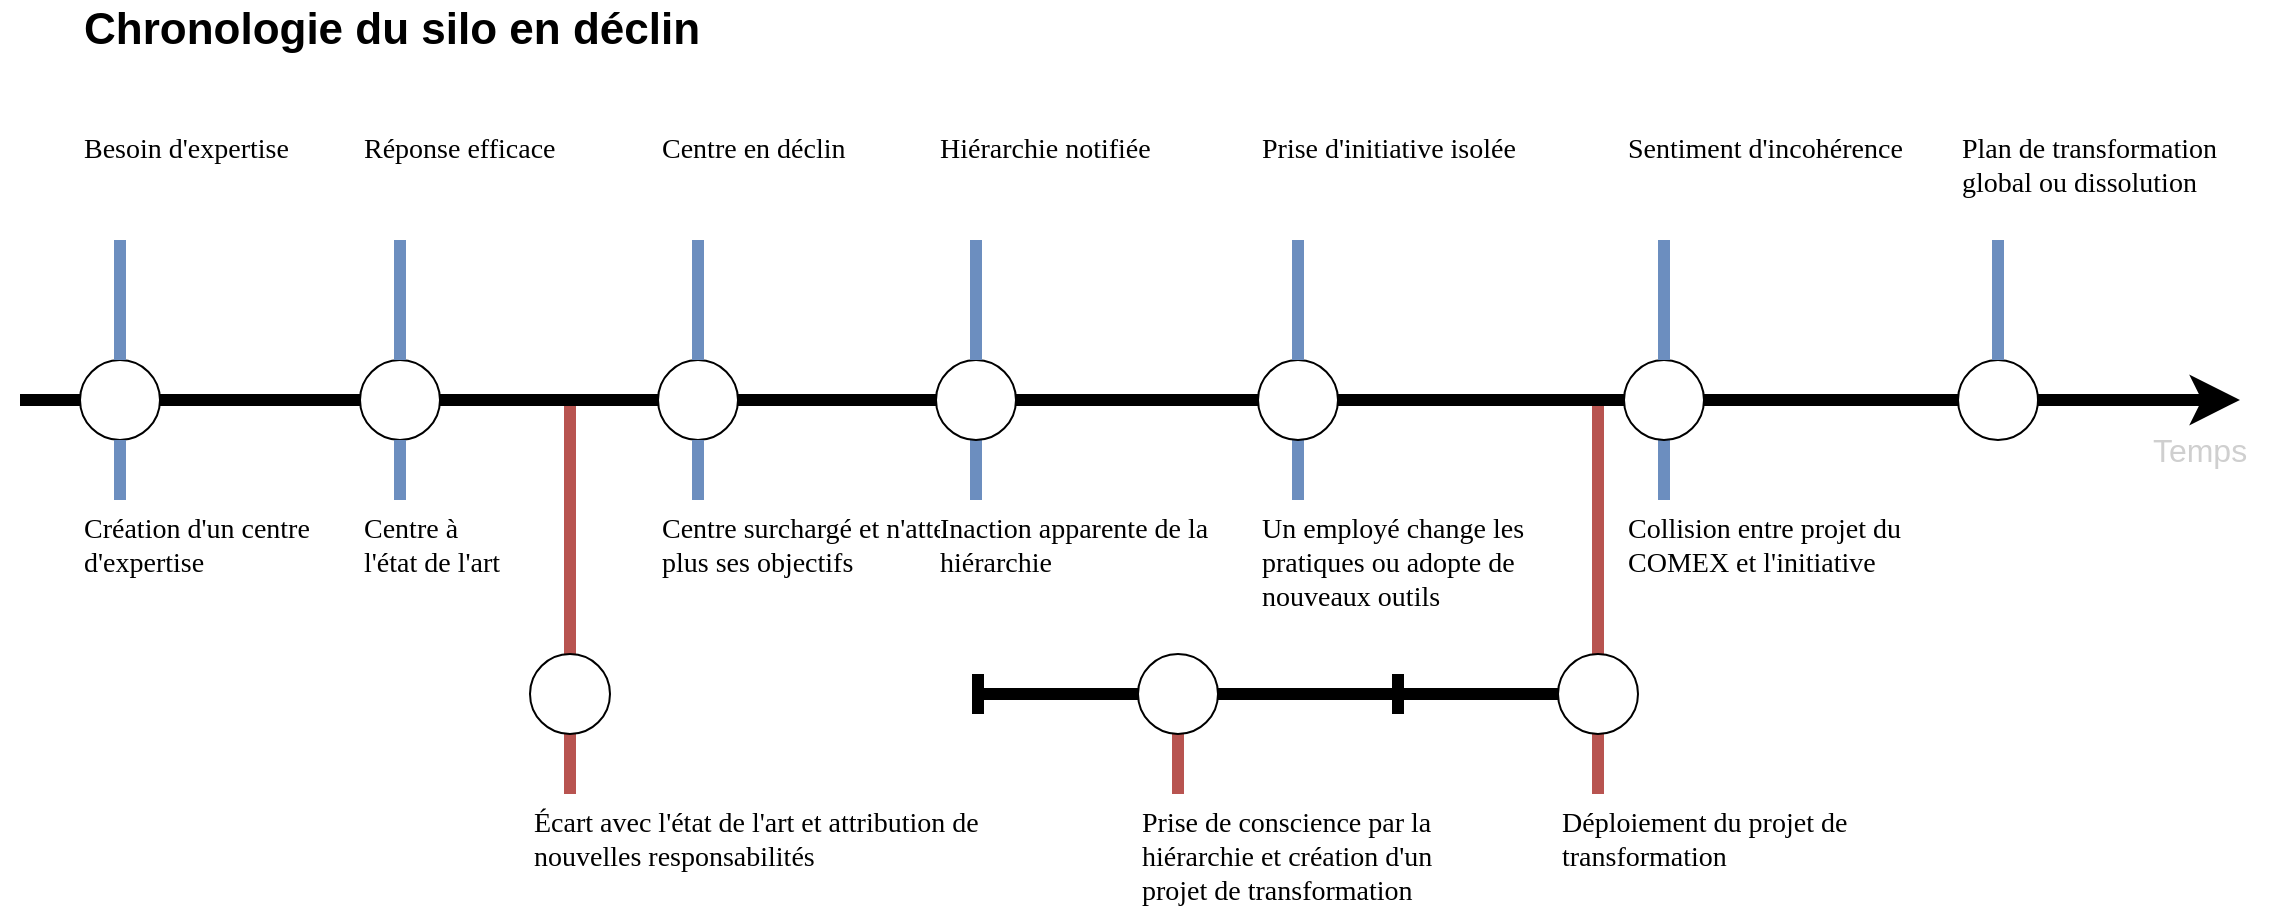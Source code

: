 <mxfile version="20.8.10" type="device"><diagram name="Page-1" id="RVgzOYWNce1n5C-JJvBz"><mxGraphModel dx="2307" dy="934" grid="1" gridSize="10" guides="1" tooltips="1" connect="1" arrows="1" fold="1" page="1" pageScale="1" pageWidth="827" pageHeight="1169" math="0" shadow="0"><root><mxCell id="0"/><mxCell id="1" parent="0"/><mxCell id="PEO4V5xSmE_ydl-sEIQ_-83" value="" style="group" parent="1" vertex="1" connectable="0"><mxGeometry x="749" y="307" width="170" height="250" as="geometry"/></mxCell><mxCell id="PEO4V5xSmE_ydl-sEIQ_-69" value="" style="endArrow=none;html=1;rounded=0;strokeWidth=6;fontSize=22;exitX=0.5;exitY=0;exitDx=0;exitDy=0;fillColor=#f8cecc;strokeColor=#b85450;" parent="PEO4V5xSmE_ydl-sEIQ_-83" source="PEO4V5xSmE_ydl-sEIQ_-68" edge="1"><mxGeometry width="50" height="50" relative="1" as="geometry"><mxPoint x="120" y="40" as="sourcePoint"/><mxPoint x="20" as="targetPoint"/></mxGeometry></mxCell><mxCell id="PEO4V5xSmE_ydl-sEIQ_-66" value="Déploiement du projet de transformation" style="text;html=1;strokeColor=none;fillColor=none;align=left;verticalAlign=top;whiteSpace=wrap;rounded=0;fontSize=14;fontFamily=Tahoma;container=0;" parent="PEO4V5xSmE_ydl-sEIQ_-83" vertex="1"><mxGeometry y="200" width="170" height="50" as="geometry"/></mxCell><mxCell id="PEO4V5xSmE_ydl-sEIQ_-67" value="" style="endArrow=none;html=1;rounded=0;strokeWidth=6;fontSize=22;fillColor=#f8cecc;strokeColor=#b85450;" parent="PEO4V5xSmE_ydl-sEIQ_-83" edge="1"><mxGeometry width="50" height="50" relative="1" as="geometry"><mxPoint x="20" y="200" as="sourcePoint"/><mxPoint x="20" y="170" as="targetPoint"/></mxGeometry></mxCell><mxCell id="PEO4V5xSmE_ydl-sEIQ_-68" value="" style="ellipse;whiteSpace=wrap;html=1;aspect=fixed;fontSize=22;" parent="PEO4V5xSmE_ydl-sEIQ_-83" vertex="1"><mxGeometry y="130" width="40" height="40" as="geometry"/></mxCell><mxCell id="PEO4V5xSmE_ydl-sEIQ_-101" value="" style="shape=crossbar;whiteSpace=wrap;html=1;rounded=1;labelBackgroundColor=default;fontFamily=Tahoma;fontSize=14;fontColor=#4F4F4F;strokeWidth=6;" parent="1" vertex="1"><mxGeometry x="459" y="447" width="210" height="20" as="geometry"/></mxCell><mxCell id="PEO4V5xSmE_ydl-sEIQ_-84" value="" style="group" parent="1" vertex="1" connectable="0"><mxGeometry x="235" y="307" width="250" height="250" as="geometry"/></mxCell><mxCell id="PEO4V5xSmE_ydl-sEIQ_-88" value="" style="endArrow=none;html=1;rounded=0;strokeWidth=6;fontSize=22;exitX=0.5;exitY=0;exitDx=0;exitDy=0;fillColor=#f8cecc;strokeColor=#b85450;" parent="PEO4V5xSmE_ydl-sEIQ_-84" source="PEO4V5xSmE_ydl-sEIQ_-87" edge="1"><mxGeometry width="50" height="50" relative="1" as="geometry"><mxPoint x="120" y="40" as="sourcePoint"/><mxPoint x="20" as="targetPoint"/></mxGeometry></mxCell><mxCell id="PEO4V5xSmE_ydl-sEIQ_-85" value="Écart avec l'état de l'art et attribution de nouvelles responsabilités" style="text;html=1;strokeColor=none;fillColor=none;align=left;verticalAlign=top;whiteSpace=wrap;rounded=0;fontSize=14;fontFamily=Tahoma;container=0;" parent="PEO4V5xSmE_ydl-sEIQ_-84" vertex="1"><mxGeometry y="200" width="250" height="50" as="geometry"/></mxCell><mxCell id="PEO4V5xSmE_ydl-sEIQ_-86" value="" style="endArrow=none;html=1;rounded=0;strokeWidth=6;fontSize=22;fillColor=#f8cecc;strokeColor=#b85450;" parent="PEO4V5xSmE_ydl-sEIQ_-84" edge="1"><mxGeometry width="50" height="50" relative="1" as="geometry"><mxPoint x="20" y="200" as="sourcePoint"/><mxPoint x="20" y="170" as="targetPoint"/></mxGeometry></mxCell><mxCell id="PEO4V5xSmE_ydl-sEIQ_-87" value="" style="ellipse;whiteSpace=wrap;html=1;aspect=fixed;fontSize=22;" parent="PEO4V5xSmE_ydl-sEIQ_-84" vertex="1"><mxGeometry y="130" width="40" height="40" as="geometry"/></mxCell><mxCell id="PEO4V5xSmE_ydl-sEIQ_-64" value="" style="endArrow=none;html=1;rounded=0;fontSize=11;strokeWidth=6;startArrow=none;endFill=0;entryX=0;entryY=0.5;entryDx=0;entryDy=0;exitX=1;exitY=0.5;exitDx=0;exitDy=0;" parent="1" source="PEO4V5xSmE_ydl-sEIQ_-55" target="PEO4V5xSmE_ydl-sEIQ_-68" edge="1"><mxGeometry width="50" height="50" relative="1" as="geometry"><mxPoint x="579.0" y="460" as="sourcePoint"/><mxPoint x="969" y="460" as="targetPoint"/></mxGeometry></mxCell><mxCell id="PEO4V5xSmE_ydl-sEIQ_-62" value="" style="group" parent="1" vertex="1" connectable="0"><mxGeometry x="539" y="307" width="170" height="250" as="geometry"/></mxCell><mxCell id="PEO4V5xSmE_ydl-sEIQ_-94" value="" style="group" parent="PEO4V5xSmE_ydl-sEIQ_-62" vertex="1" connectable="0"><mxGeometry y="130" width="170" height="120" as="geometry"/></mxCell><mxCell id="PEO4V5xSmE_ydl-sEIQ_-58" value="Prise de conscience par la hiérarchie et création d'un projet de transformation" style="text;html=1;strokeColor=none;fillColor=none;align=left;verticalAlign=top;whiteSpace=wrap;rounded=0;fontSize=14;fontFamily=Tahoma;container=0;" parent="PEO4V5xSmE_ydl-sEIQ_-94" vertex="1"><mxGeometry y="70" width="170" height="50" as="geometry"/></mxCell><mxCell id="PEO4V5xSmE_ydl-sEIQ_-59" value="" style="endArrow=none;html=1;rounded=0;strokeWidth=6;fontSize=22;fillColor=#f8cecc;strokeColor=#b85450;" parent="PEO4V5xSmE_ydl-sEIQ_-94" edge="1"><mxGeometry width="50" height="50" relative="1" as="geometry"><mxPoint x="20" y="70" as="sourcePoint"/><mxPoint x="20" y="40" as="targetPoint"/></mxGeometry></mxCell><mxCell id="PEO4V5xSmE_ydl-sEIQ_-55" value="" style="ellipse;whiteSpace=wrap;html=1;aspect=fixed;fontSize=22;" parent="PEO4V5xSmE_ydl-sEIQ_-94" vertex="1"><mxGeometry width="40" height="40" as="geometry"/></mxCell><mxCell id="PEO4V5xSmE_ydl-sEIQ_-2" value="" style="endArrow=classic;html=1;rounded=0;fontSize=11;strokeWidth=6;startArrow=none;endFill=1;" parent="1" edge="1"><mxGeometry width="50" height="50" relative="1" as="geometry"><mxPoint x="-20" y="310" as="sourcePoint"/><mxPoint x="1090" y="310" as="targetPoint"/></mxGeometry></mxCell><mxCell id="PEO4V5xSmE_ydl-sEIQ_-3" value="Chronologie du silo en déclin" style="text;html=1;strokeColor=none;fillColor=none;align=left;verticalAlign=middle;whiteSpace=wrap;rounded=0;fontSize=22;fontStyle=1" parent="1" vertex="1"><mxGeometry x="10" y="110" width="420" height="30" as="geometry"/></mxCell><mxCell id="PEO4V5xSmE_ydl-sEIQ_-5" value="" style="endArrow=none;html=1;rounded=0;fontSize=11;strokeWidth=6;" parent="1" edge="1"><mxGeometry width="50" height="50" relative="1" as="geometry"><mxPoint x="29" y="310" as="sourcePoint"/><mxPoint x="10.0" y="310" as="targetPoint"/></mxGeometry></mxCell><mxCell id="PEO4V5xSmE_ydl-sEIQ_-9" value="" style="group" parent="1" vertex="1" connectable="0"><mxGeometry x="170" y="150" width="160" height="180" as="geometry"/></mxCell><mxCell id="PEO4V5xSmE_ydl-sEIQ_-10" value="" style="ellipse;whiteSpace=wrap;html=1;aspect=fixed;fontSize=22;" parent="PEO4V5xSmE_ydl-sEIQ_-9" vertex="1"><mxGeometry x="-20" y="140" width="40" height="40" as="geometry"/></mxCell><mxCell id="PEO4V5xSmE_ydl-sEIQ_-11" value="" style="endArrow=none;html=1;rounded=0;strokeWidth=6;fontSize=22;exitX=0.5;exitY=0;exitDx=0;exitDy=0;fillColor=#dae8fc;strokeColor=#6c8ebf;" parent="PEO4V5xSmE_ydl-sEIQ_-9" source="PEO4V5xSmE_ydl-sEIQ_-10" edge="1"><mxGeometry width="50" height="50" relative="1" as="geometry"><mxPoint x="100" y="50" as="sourcePoint"/><mxPoint y="80" as="targetPoint"/></mxGeometry></mxCell><mxCell id="PEO4V5xSmE_ydl-sEIQ_-12" value="Réponse efficace" style="text;html=1;strokeColor=none;fillColor=none;align=left;verticalAlign=top;whiteSpace=wrap;rounded=0;fontSize=14;fontFamily=Tahoma;" parent="PEO4V5xSmE_ydl-sEIQ_-9" vertex="1"><mxGeometry x="-20" y="20" width="160" height="50" as="geometry"/></mxCell><mxCell id="PEO4V5xSmE_ydl-sEIQ_-13" value="Temps" style="text;html=1;strokeColor=none;fillColor=none;align=center;verticalAlign=middle;whiteSpace=wrap;rounded=0;fontSize=16;fontColor=#CFCFCF;" parent="1" vertex="1"><mxGeometry x="1040" y="320" width="60" height="30" as="geometry"/></mxCell><mxCell id="PEO4V5xSmE_ydl-sEIQ_-18" value="" style="group" parent="1" vertex="1" connectable="0"><mxGeometry x="10" y="150" width="160" height="180" as="geometry"/></mxCell><mxCell id="PEO4V5xSmE_ydl-sEIQ_-19" value="" style="ellipse;whiteSpace=wrap;html=1;aspect=fixed;fontSize=22;" parent="PEO4V5xSmE_ydl-sEIQ_-18" vertex="1"><mxGeometry y="140" width="40" height="40" as="geometry"/></mxCell><mxCell id="PEO4V5xSmE_ydl-sEIQ_-20" value="" style="endArrow=none;html=1;rounded=0;strokeWidth=6;fontSize=22;exitX=0.5;exitY=0;exitDx=0;exitDy=0;fillColor=#dae8fc;strokeColor=#6c8ebf;" parent="PEO4V5xSmE_ydl-sEIQ_-18" source="PEO4V5xSmE_ydl-sEIQ_-19" edge="1"><mxGeometry width="50" height="50" relative="1" as="geometry"><mxPoint x="120" y="50" as="sourcePoint"/><mxPoint x="20" y="80" as="targetPoint"/></mxGeometry></mxCell><mxCell id="PEO4V5xSmE_ydl-sEIQ_-21" value="Besoin d'expertise" style="text;html=1;strokeColor=none;fillColor=none;align=left;verticalAlign=top;whiteSpace=wrap;rounded=0;fontSize=14;fontFamily=Tahoma;" parent="PEO4V5xSmE_ydl-sEIQ_-18" vertex="1"><mxGeometry y="20" width="160" height="50" as="geometry"/></mxCell><mxCell id="PEO4V5xSmE_ydl-sEIQ_-22" value="" style="group" parent="1" vertex="1" connectable="0"><mxGeometry x="329" y="150" width="160" height="180" as="geometry"/></mxCell><mxCell id="PEO4V5xSmE_ydl-sEIQ_-23" value="" style="ellipse;whiteSpace=wrap;html=1;aspect=fixed;fontSize=22;" parent="PEO4V5xSmE_ydl-sEIQ_-22" vertex="1"><mxGeometry x="-30" y="140" width="40" height="40" as="geometry"/></mxCell><mxCell id="PEO4V5xSmE_ydl-sEIQ_-24" value="" style="endArrow=none;html=1;rounded=0;strokeWidth=6;fontSize=22;exitX=0.5;exitY=0;exitDx=0;exitDy=0;fillColor=#dae8fc;strokeColor=#6c8ebf;" parent="PEO4V5xSmE_ydl-sEIQ_-22" source="PEO4V5xSmE_ydl-sEIQ_-23" edge="1"><mxGeometry width="50" height="50" relative="1" as="geometry"><mxPoint x="90" y="50" as="sourcePoint"/><mxPoint x="-10" y="80" as="targetPoint"/></mxGeometry></mxCell><mxCell id="PEO4V5xSmE_ydl-sEIQ_-25" value="Centre en déclin" style="text;html=1;strokeColor=none;fillColor=none;align=left;verticalAlign=top;whiteSpace=wrap;rounded=0;fontSize=14;fontFamily=Tahoma;" parent="PEO4V5xSmE_ydl-sEIQ_-22" vertex="1"><mxGeometry x="-30" y="20" width="160" height="50" as="geometry"/></mxCell><mxCell id="PEO4V5xSmE_ydl-sEIQ_-28" value="" style="endArrow=none;html=1;rounded=0;strokeWidth=6;fontSize=22;fillColor=#dae8fc;strokeColor=#6c8ebf;" parent="1" edge="1"><mxGeometry width="50" height="50" relative="1" as="geometry"><mxPoint x="170" y="360" as="sourcePoint"/><mxPoint x="170" y="330" as="targetPoint"/></mxGeometry></mxCell><mxCell id="PEO4V5xSmE_ydl-sEIQ_-30" value="Création d'un centre d'expertise" style="text;html=1;strokeColor=none;fillColor=none;align=left;verticalAlign=top;whiteSpace=wrap;rounded=0;fontSize=14;fontFamily=Tahoma;" parent="1" vertex="1"><mxGeometry x="10" y="360" width="140" height="50" as="geometry"/></mxCell><mxCell id="PEO4V5xSmE_ydl-sEIQ_-31" value="" style="endArrow=none;html=1;rounded=0;strokeWidth=6;fontSize=22;fillColor=#dae8fc;strokeColor=#6c8ebf;" parent="1" edge="1"><mxGeometry width="50" height="50" relative="1" as="geometry"><mxPoint x="30" y="360" as="sourcePoint"/><mxPoint x="30" y="330" as="targetPoint"/></mxGeometry></mxCell><mxCell id="PEO4V5xSmE_ydl-sEIQ_-32" value="Centre surchargé et n'atteint plus ses objectifs" style="text;html=1;strokeColor=none;fillColor=none;align=left;verticalAlign=top;whiteSpace=wrap;rounded=0;fontSize=14;fontFamily=Tahoma;" parent="1" vertex="1"><mxGeometry x="299" y="360" width="160" height="50" as="geometry"/></mxCell><mxCell id="PEO4V5xSmE_ydl-sEIQ_-33" value="" style="endArrow=none;html=1;rounded=0;strokeWidth=6;fontSize=22;fillColor=#dae8fc;strokeColor=#6c8ebf;" parent="1" edge="1"><mxGeometry width="50" height="50" relative="1" as="geometry"><mxPoint x="319" y="360" as="sourcePoint"/><mxPoint x="319" y="330" as="targetPoint"/></mxGeometry></mxCell><mxCell id="PEO4V5xSmE_ydl-sEIQ_-70" value="" style="group" parent="1" vertex="1" connectable="0"><mxGeometry x="782" y="170" width="160" height="240" as="geometry"/></mxCell><mxCell id="PEO4V5xSmE_ydl-sEIQ_-50" value="Collision entre projet du COMEX et l'initiative" style="text;html=1;strokeColor=none;fillColor=none;align=left;verticalAlign=top;whiteSpace=wrap;rounded=0;fontSize=14;fontFamily=Tahoma;" parent="PEO4V5xSmE_ydl-sEIQ_-70" vertex="1"><mxGeometry y="190" width="160" height="50" as="geometry"/></mxCell><mxCell id="PEO4V5xSmE_ydl-sEIQ_-51" value="" style="endArrow=none;html=1;rounded=0;strokeWidth=6;fontSize=22;fillColor=#dae8fc;strokeColor=#6c8ebf;" parent="PEO4V5xSmE_ydl-sEIQ_-70" edge="1"><mxGeometry width="50" height="50" relative="1" as="geometry"><mxPoint x="20" y="190" as="sourcePoint"/><mxPoint x="20" y="160" as="targetPoint"/></mxGeometry></mxCell><mxCell id="PEO4V5xSmE_ydl-sEIQ_-47" value="" style="ellipse;whiteSpace=wrap;html=1;aspect=fixed;fontSize=22;" parent="PEO4V5xSmE_ydl-sEIQ_-70" vertex="1"><mxGeometry y="120" width="40" height="40" as="geometry"/></mxCell><mxCell id="PEO4V5xSmE_ydl-sEIQ_-48" value="" style="endArrow=none;html=1;rounded=0;strokeWidth=6;fontSize=22;exitX=0.5;exitY=0;exitDx=0;exitDy=0;fillColor=#dae8fc;strokeColor=#6c8ebf;" parent="PEO4V5xSmE_ydl-sEIQ_-70" source="PEO4V5xSmE_ydl-sEIQ_-47" edge="1"><mxGeometry width="50" height="50" relative="1" as="geometry"><mxPoint x="120" y="30" as="sourcePoint"/><mxPoint x="20" y="60" as="targetPoint"/></mxGeometry></mxCell><mxCell id="PEO4V5xSmE_ydl-sEIQ_-49" value="Sentiment d'incohérence" style="text;html=1;strokeColor=none;fillColor=none;align=left;verticalAlign=top;whiteSpace=wrap;rounded=0;fontSize=14;fontFamily=Tahoma;" parent="PEO4V5xSmE_ydl-sEIQ_-70" vertex="1"><mxGeometry width="160" height="50" as="geometry"/></mxCell><mxCell id="PEO4V5xSmE_ydl-sEIQ_-26" value="Centre à &lt;br&gt;l'état de l'art" style="text;html=1;strokeColor=none;fillColor=none;align=left;verticalAlign=top;whiteSpace=wrap;rounded=0;fontSize=14;fontFamily=Tahoma;labelBackgroundColor=default;" parent="1" vertex="1"><mxGeometry x="150" y="360" width="160" height="50" as="geometry"/></mxCell><mxCell id="PEO4V5xSmE_ydl-sEIQ_-91" value="" style="group" parent="1" vertex="1" connectable="0"><mxGeometry x="438" y="170" width="160" height="240" as="geometry"/></mxCell><mxCell id="PEO4V5xSmE_ydl-sEIQ_-38" value="Inaction apparente de la hiérarchie" style="text;html=1;strokeColor=none;fillColor=none;align=left;verticalAlign=top;whiteSpace=wrap;rounded=0;fontSize=14;fontFamily=Tahoma;labelBackgroundColor=default;container=0;" parent="PEO4V5xSmE_ydl-sEIQ_-91" vertex="1"><mxGeometry y="190" width="150" height="50" as="geometry"/></mxCell><mxCell id="PEO4V5xSmE_ydl-sEIQ_-39" value="" style="endArrow=none;html=1;rounded=0;strokeWidth=6;fontSize=22;fillColor=#dae8fc;strokeColor=#6c8ebf;" parent="PEO4V5xSmE_ydl-sEIQ_-91" edge="1"><mxGeometry width="50" height="50" relative="1" as="geometry"><mxPoint x="20" y="190" as="sourcePoint"/><mxPoint x="20" y="160" as="targetPoint"/></mxGeometry></mxCell><mxCell id="PEO4V5xSmE_ydl-sEIQ_-35" value="" style="ellipse;whiteSpace=wrap;html=1;aspect=fixed;fontSize=22;" parent="PEO4V5xSmE_ydl-sEIQ_-91" vertex="1"><mxGeometry y="120" width="40" height="40" as="geometry"/></mxCell><mxCell id="PEO4V5xSmE_ydl-sEIQ_-36" value="" style="endArrow=none;html=1;rounded=0;strokeWidth=6;fontSize=22;exitX=0.5;exitY=0;exitDx=0;exitDy=0;fillColor=#dae8fc;strokeColor=#6c8ebf;" parent="PEO4V5xSmE_ydl-sEIQ_-91" source="PEO4V5xSmE_ydl-sEIQ_-35" edge="1"><mxGeometry width="50" height="50" relative="1" as="geometry"><mxPoint x="120" y="30" as="sourcePoint"/><mxPoint x="20" y="60" as="targetPoint"/></mxGeometry></mxCell><mxCell id="PEO4V5xSmE_ydl-sEIQ_-37" value="Hiérarchie notifiée" style="text;html=1;strokeColor=none;fillColor=none;align=left;verticalAlign=top;whiteSpace=wrap;rounded=0;fontSize=14;fontFamily=Tahoma;" parent="PEO4V5xSmE_ydl-sEIQ_-91" vertex="1"><mxGeometry width="160" height="50" as="geometry"/></mxCell><mxCell id="PEO4V5xSmE_ydl-sEIQ_-92" value="" style="group" parent="1" vertex="1" connectable="0"><mxGeometry x="599" y="170" width="160" height="240" as="geometry"/></mxCell><mxCell id="PEO4V5xSmE_ydl-sEIQ_-44" value="Un employé change les pratiques ou adopte de nouveaux outils" style="text;html=1;strokeColor=none;fillColor=none;align=left;verticalAlign=top;whiteSpace=wrap;rounded=0;fontSize=14;fontFamily=Tahoma;" parent="PEO4V5xSmE_ydl-sEIQ_-92" vertex="1"><mxGeometry y="190" width="160" height="50" as="geometry"/></mxCell><mxCell id="PEO4V5xSmE_ydl-sEIQ_-45" value="" style="endArrow=none;html=1;rounded=0;strokeWidth=6;fontSize=22;fillColor=#dae8fc;strokeColor=#6c8ebf;" parent="PEO4V5xSmE_ydl-sEIQ_-92" edge="1"><mxGeometry width="50" height="50" relative="1" as="geometry"><mxPoint x="20" y="190" as="sourcePoint"/><mxPoint x="20" y="160" as="targetPoint"/></mxGeometry></mxCell><mxCell id="PEO4V5xSmE_ydl-sEIQ_-41" value="" style="ellipse;whiteSpace=wrap;html=1;aspect=fixed;fontSize=22;" parent="PEO4V5xSmE_ydl-sEIQ_-92" vertex="1"><mxGeometry y="120" width="40" height="40" as="geometry"/></mxCell><mxCell id="PEO4V5xSmE_ydl-sEIQ_-42" value="" style="endArrow=none;html=1;rounded=0;strokeWidth=6;fontSize=22;exitX=0.5;exitY=0;exitDx=0;exitDy=0;fillColor=#dae8fc;strokeColor=#6c8ebf;" parent="PEO4V5xSmE_ydl-sEIQ_-92" source="PEO4V5xSmE_ydl-sEIQ_-41" edge="1"><mxGeometry width="50" height="50" relative="1" as="geometry"><mxPoint x="120" y="30" as="sourcePoint"/><mxPoint x="20" y="60" as="targetPoint"/></mxGeometry></mxCell><mxCell id="PEO4V5xSmE_ydl-sEIQ_-43" value="Prise d'initiative isolée" style="text;html=1;strokeColor=none;fillColor=none;align=left;verticalAlign=top;whiteSpace=wrap;rounded=0;fontSize=14;fontFamily=Tahoma;" parent="PEO4V5xSmE_ydl-sEIQ_-92" vertex="1"><mxGeometry width="160" height="50" as="geometry"/></mxCell><mxCell id="PEO4V5xSmE_ydl-sEIQ_-96" value="" style="ellipse;whiteSpace=wrap;html=1;aspect=fixed;fontSize=22;" parent="1" vertex="1"><mxGeometry x="949" y="290" width="40" height="40" as="geometry"/></mxCell><mxCell id="PEO4V5xSmE_ydl-sEIQ_-97" value="" style="endArrow=none;html=1;rounded=0;strokeWidth=6;fontSize=22;exitX=0.5;exitY=0;exitDx=0;exitDy=0;fillColor=#dae8fc;strokeColor=#6c8ebf;" parent="1" source="PEO4V5xSmE_ydl-sEIQ_-96" edge="1"><mxGeometry width="50" height="50" relative="1" as="geometry"><mxPoint x="179" y="30" as="sourcePoint"/><mxPoint x="969" y="230" as="targetPoint"/></mxGeometry></mxCell><mxCell id="PEO4V5xSmE_ydl-sEIQ_-98" value="Plan de transformation global ou dissolution" style="text;html=1;strokeColor=none;fillColor=none;align=left;verticalAlign=top;whiteSpace=wrap;rounded=0;fontSize=14;fontFamily=Tahoma;" parent="1" vertex="1"><mxGeometry x="949" y="170" width="160" height="50" as="geometry"/></mxCell></root></mxGraphModel></diagram></mxfile>